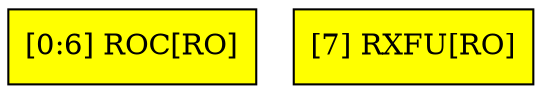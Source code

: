 digraph ROCR{
node [shape = "record" 
 style="filled" ];
node0 [ label = "[0:6] ROC[RO]"
 fillcolor = "yellow"];
node1 [ label = "[7] RXFU[RO]"
 fillcolor = "yellow"];
}
